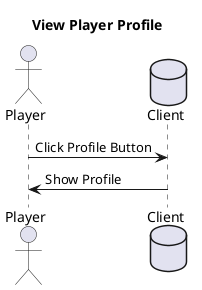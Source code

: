 @startuml
title View Player Profile

actor Player
database Client

Player->Client: Click Profile Button
Client->Player: Show Profile

@enduml